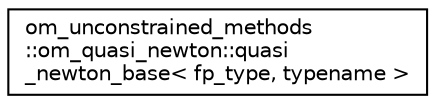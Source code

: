 digraph "Graphical Class Hierarchy"
{
 // LATEX_PDF_SIZE
  edge [fontname="Helvetica",fontsize="10",labelfontname="Helvetica",labelfontsize="10"];
  node [fontname="Helvetica",fontsize="10",shape=record];
  rankdir="LR";
  Node0 [label="om_unconstrained_methods\l::om_quasi_newton::quasi\l_newton_base\< fp_type, typename \>",height=0.2,width=0.4,color="black", fillcolor="white", style="filled",URL="$classom__unconstrained__methods_1_1om__quasi__newton_1_1quasi__newton__base.html",tooltip="Quasi-Newton base class."];
}
